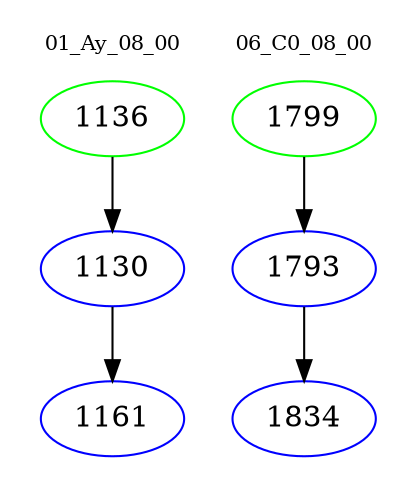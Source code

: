 digraph{
subgraph cluster_0 {
color = white
label = "01_Ay_08_00";
fontsize=10;
T0_1136 [label="1136", color="green"]
T0_1136 -> T0_1130 [color="black"]
T0_1130 [label="1130", color="blue"]
T0_1130 -> T0_1161 [color="black"]
T0_1161 [label="1161", color="blue"]
}
subgraph cluster_1 {
color = white
label = "06_C0_08_00";
fontsize=10;
T1_1799 [label="1799", color="green"]
T1_1799 -> T1_1793 [color="black"]
T1_1793 [label="1793", color="blue"]
T1_1793 -> T1_1834 [color="black"]
T1_1834 [label="1834", color="blue"]
}
}
